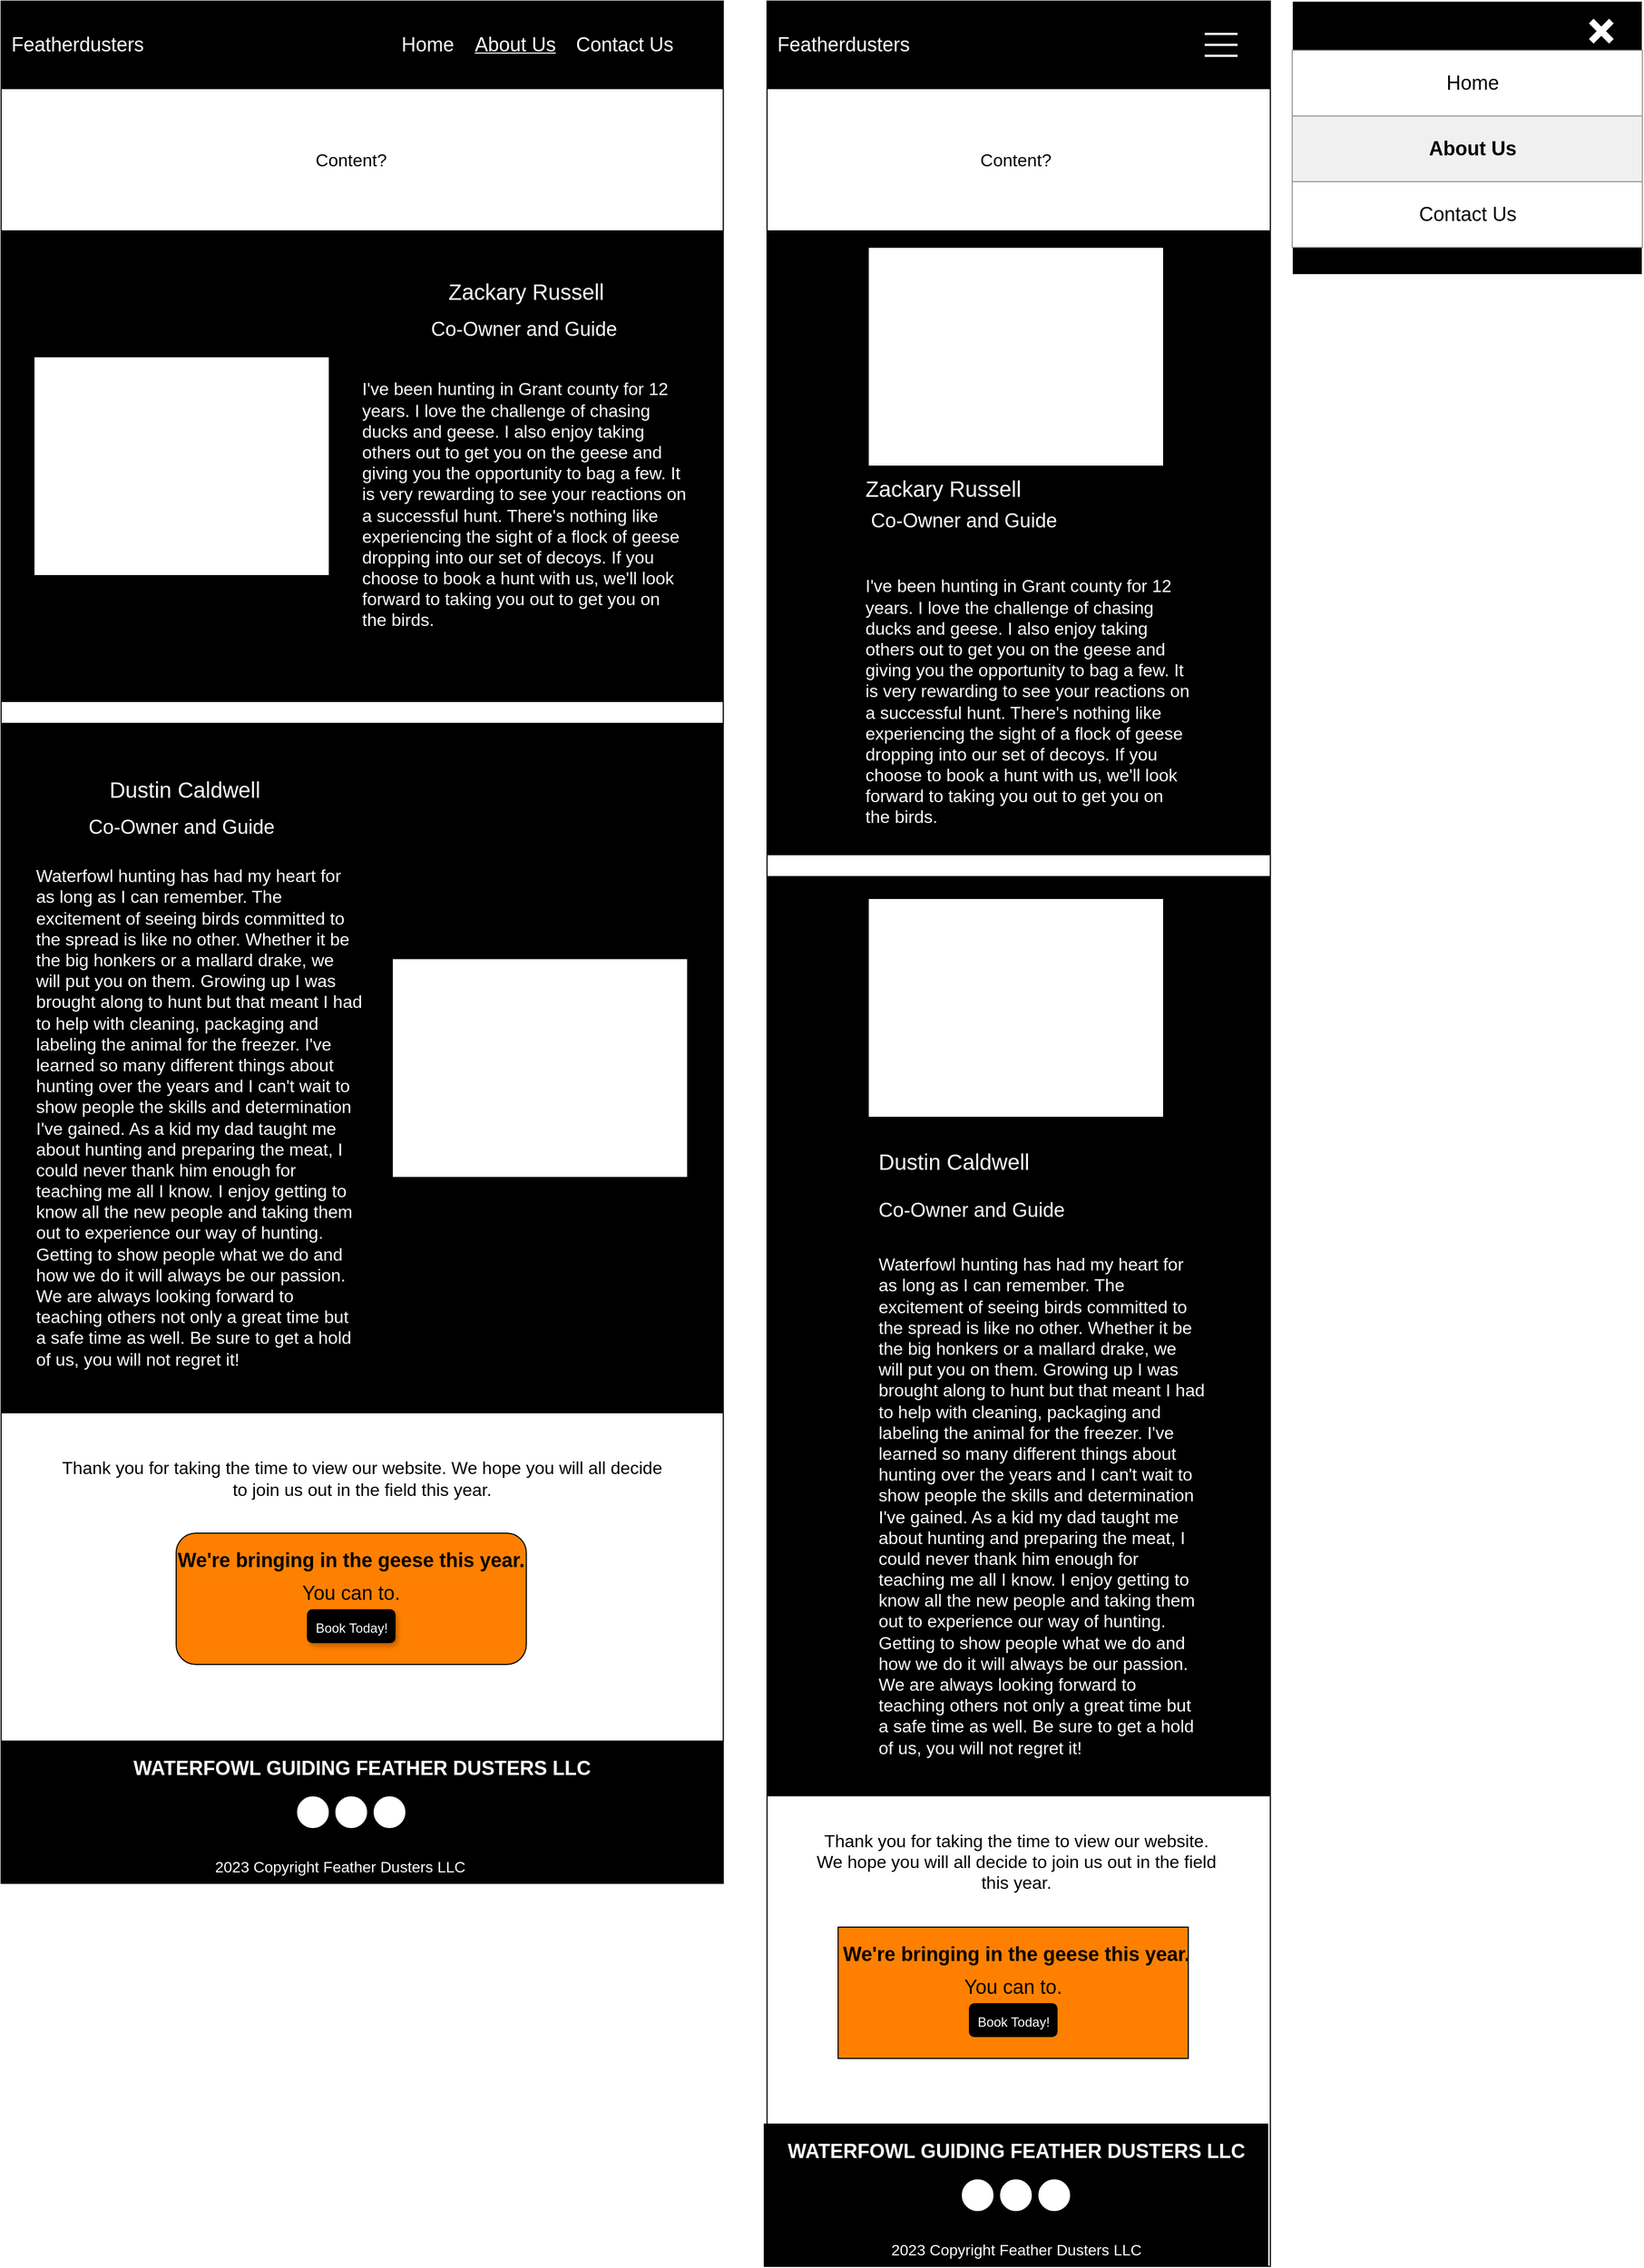 <mxfile>
    <diagram id="Bbpd87VAhFLo4x8QOv8R" name="Page-1">
        <mxGraphModel dx="2675" dy="1948" grid="1" gridSize="10" guides="1" tooltips="1" connect="1" arrows="1" fold="1" page="1" pageScale="1" pageWidth="850" pageHeight="1100" math="0" shadow="0">
            <root>
                <mxCell id="0"/>
                <mxCell id="1" parent="0"/>
                <mxCell id="2" value="" style="rounded=0;whiteSpace=wrap;html=1;strokeColor=#FFFFFF;fontSize=16;fontColor=#FFFFFF;fillColor=#000000;gradientColor=none;gradientDirection=radial;" vertex="1" parent="1">
                    <mxGeometry x="1210" y="40" width="320" height="250" as="geometry"/>
                </mxCell>
                <mxCell id="3" value="" style="rounded=0;whiteSpace=wrap;html=1;strokeColor=#999999;fontSize=16;fontColor=#FFFFFF;fillColor=#F0F0F0;gradientColor=none;gradientDirection=radial;" vertex="1" parent="1">
                    <mxGeometry x="1210" y="145" width="320" height="60" as="geometry"/>
                </mxCell>
                <mxCell id="4" value="" style="rounded=0;whiteSpace=wrap;html=1;strokeColor=#999999;fontSize=16;fontColor=#FFFFFF;fillColor=#FFFFFF;gradientColor=none;gradientDirection=radial;" vertex="1" parent="1">
                    <mxGeometry x="1210" y="85" width="320" height="60" as="geometry"/>
                </mxCell>
                <mxCell id="5" value="" style="rounded=0;whiteSpace=wrap;html=1;strokeColor=#999999;fontSize=16;fontColor=#FFFFFF;fillColor=#FFFFFF;gradientColor=none;gradientDirection=radial;" vertex="1" parent="1">
                    <mxGeometry x="1210" y="205" width="320" height="60" as="geometry"/>
                </mxCell>
                <mxCell id="6" value="" style="rounded=0;whiteSpace=wrap;html=1;" vertex="1" parent="1">
                    <mxGeometry x="30" y="40" width="660" height="1720" as="geometry"/>
                </mxCell>
                <mxCell id="7" value="" style="rounded=0;whiteSpace=wrap;html=1;fillColor=#000000;" vertex="1" parent="1">
                    <mxGeometry x="30" y="40" width="660" height="80" as="geometry"/>
                </mxCell>
                <mxCell id="8" value="&lt;font color=&quot;#ffffff&quot;&gt;&lt;font style=&quot;font-size: 18px;&quot;&gt;Featherdusters&lt;/font&gt;&lt;br&gt;&lt;/font&gt;" style="text;html=1;strokeColor=none;fillColor=none;align=center;verticalAlign=middle;whiteSpace=wrap;rounded=0;" vertex="1" parent="1">
                    <mxGeometry x="70" y="65" width="60" height="30" as="geometry"/>
                </mxCell>
                <mxCell id="9" value="&lt;font size=&quot;1&quot; style=&quot;&quot;&gt;&lt;span style=&quot;font-size: 18px;&quot;&gt;Home&lt;/span&gt;&lt;/font&gt;" style="text;html=1;strokeColor=none;fillColor=none;align=center;verticalAlign=middle;whiteSpace=wrap;rounded=0;fontColor=#FFFFFF;" vertex="1" parent="1">
                    <mxGeometry x="390" y="65" width="60" height="30" as="geometry"/>
                </mxCell>
                <mxCell id="10" value="&lt;font style=&quot;font-size: 18px;&quot;&gt;&lt;u&gt;About Us&lt;/u&gt;&lt;/font&gt;" style="text;html=1;strokeColor=none;fillColor=none;align=center;verticalAlign=middle;whiteSpace=wrap;rounded=0;fontColor=#FFFFFF;" vertex="1" parent="1">
                    <mxGeometry x="460" y="65" width="80" height="30" as="geometry"/>
                </mxCell>
                <mxCell id="11" value="&lt;font style=&quot;font-size: 18px;&quot;&gt;Contact Us&lt;/font&gt;" style="text;html=1;strokeColor=none;fillColor=none;align=center;verticalAlign=middle;whiteSpace=wrap;rounded=0;fontColor=#FFFFFF;" vertex="1" parent="1">
                    <mxGeometry x="550" y="65" width="100" height="30" as="geometry"/>
                </mxCell>
                <mxCell id="12" value="&lt;font style=&quot;font-size: 16px;&quot;&gt;Content?&lt;/font&gt;" style="text;html=1;strokeColor=none;fillColor=none;align=center;verticalAlign=middle;whiteSpace=wrap;rounded=0;" vertex="1" parent="1">
                    <mxGeometry x="65" y="120" width="570" height="130" as="geometry"/>
                </mxCell>
                <mxCell id="13" value="" style="rounded=0;whiteSpace=wrap;html=1;fontSize=16;fillColor=#000000;" vertex="1" parent="1">
                    <mxGeometry x="30" y="250" width="660" height="430" as="geometry"/>
                </mxCell>
                <mxCell id="32" value="" style="rounded=0;whiteSpace=wrap;html=1;" vertex="1" parent="1">
                    <mxGeometry x="730" y="40" width="460" height="2070" as="geometry"/>
                </mxCell>
                <mxCell id="33" value="" style="rounded=0;whiteSpace=wrap;html=1;fillColor=#000000;" vertex="1" parent="1">
                    <mxGeometry x="730" y="40" width="460" height="80" as="geometry"/>
                </mxCell>
                <mxCell id="34" value="&lt;font color=&quot;#ffffff&quot;&gt;&lt;font style=&quot;font-size: 18px;&quot;&gt;Featherdusters&lt;/font&gt;&lt;br&gt;&lt;/font&gt;" style="text;html=1;strokeColor=none;fillColor=none;align=center;verticalAlign=middle;whiteSpace=wrap;rounded=0;" vertex="1" parent="1">
                    <mxGeometry x="770" y="65" width="60" height="30" as="geometry"/>
                </mxCell>
                <mxCell id="35" value="&lt;font size=&quot;1&quot; color=&quot;#000000&quot; style=&quot;&quot;&gt;&lt;span style=&quot;font-size: 18px;&quot;&gt;Home&lt;/span&gt;&lt;/font&gt;" style="text;html=1;strokeColor=none;fillColor=none;align=center;verticalAlign=middle;whiteSpace=wrap;rounded=0;fontColor=#FFFFFF;" vertex="1" parent="1">
                    <mxGeometry x="1260" y="100" width="230" height="30" as="geometry"/>
                </mxCell>
                <mxCell id="36" value="&lt;font color=&quot;#000000&quot; style=&quot;font-size: 18px;&quot;&gt;&lt;b&gt;About Us&lt;/b&gt;&lt;/font&gt;" style="text;html=1;strokeColor=none;fillColor=none;align=center;verticalAlign=middle;whiteSpace=wrap;rounded=0;fontColor=#FFFFFF;" vertex="1" parent="1">
                    <mxGeometry x="1250" y="150" width="250" height="50" as="geometry"/>
                </mxCell>
                <mxCell id="37" value="&lt;font color=&quot;#000000&quot; style=&quot;font-size: 18px;&quot;&gt;Contact Us&lt;/font&gt;" style="text;html=1;strokeColor=none;fillColor=none;align=center;verticalAlign=middle;whiteSpace=wrap;rounded=0;fontColor=#FFFFFF;" vertex="1" parent="1">
                    <mxGeometry x="1317.5" y="220" width="105" height="30" as="geometry"/>
                </mxCell>
                <mxCell id="38" value="&lt;font style=&quot;font-size: 16px;&quot;&gt;Content?&lt;/font&gt;" style="text;html=1;strokeColor=none;fillColor=none;align=center;verticalAlign=middle;whiteSpace=wrap;rounded=0;" vertex="1" parent="1">
                    <mxGeometry x="765" y="120" width="385" height="130" as="geometry"/>
                </mxCell>
                <mxCell id="39" value="" style="rounded=0;whiteSpace=wrap;html=1;fontSize=16;fillColor=#000000;" vertex="1" parent="1">
                    <mxGeometry x="730" y="250" width="460" height="570" as="geometry"/>
                </mxCell>
                <mxCell id="46" value="&lt;font style=&quot;font-size: 16px;&quot;&gt;2023 Copyright Feather Dusters LLC&lt;/font&gt;" style="text;html=1;strokeColor=none;fillColor=none;align=center;verticalAlign=middle;whiteSpace=wrap;rounded=0;fontSize=12;fontColor=#FFFFFF;" vertex="1" parent="1">
                    <mxGeometry x="727.5" y="1910" width="460" height="30" as="geometry"/>
                </mxCell>
                <mxCell id="47" value="Thank you for taking the time to view our website. We hope you will all decide to join us out in the field this year." style="text;html=1;strokeColor=none;fillColor=none;align=center;verticalAlign=middle;whiteSpace=wrap;rounded=0;fontSize=16;" vertex="1" parent="1">
                    <mxGeometry x="767.5" y="1680" width="380" height="120" as="geometry"/>
                </mxCell>
                <mxCell id="48" value="" style="rounded=0;whiteSpace=wrap;html=1;fontSize=16;fillColor=#FF8000;" vertex="1" parent="1">
                    <mxGeometry x="795" y="1800" width="320" height="120" as="geometry"/>
                </mxCell>
                <mxCell id="49" value="&lt;font style=&quot;font-size: 18px;&quot;&gt;&lt;b&gt;We're bringing in the geese this year.&lt;/b&gt;&lt;/font&gt;" style="text;html=1;strokeColor=none;fillColor=none;align=center;verticalAlign=middle;whiteSpace=wrap;rounded=0;fontSize=16;" vertex="1" parent="1">
                    <mxGeometry x="797.5" y="1810" width="320" height="30" as="geometry"/>
                </mxCell>
                <mxCell id="50" value="&lt;font style=&quot;font-size: 18px;&quot;&gt;You can to.&lt;/font&gt;" style="text;html=1;strokeColor=none;fillColor=none;align=center;verticalAlign=middle;whiteSpace=wrap;rounded=0;fontSize=16;" vertex="1" parent="1">
                    <mxGeometry x="820" y="1840" width="270" height="30" as="geometry"/>
                </mxCell>
                <mxCell id="51" value="" style="rounded=1;whiteSpace=wrap;html=1;fontSize=16;fillColor=#000000;gradientColor=none;gradientDirection=radial;" vertex="1" parent="1">
                    <mxGeometry x="915" y="1870" width="80" height="30" as="geometry"/>
                </mxCell>
                <mxCell id="52" value="&lt;font style=&quot;font-size: 12px;&quot; color=&quot;#ffffff&quot;&gt;Book Today!&lt;/font&gt;" style="text;html=1;strokeColor=none;fillColor=none;align=center;verticalAlign=middle;whiteSpace=wrap;rounded=0;fontSize=16;" vertex="1" parent="1">
                    <mxGeometry x="917.5" y="1880" width="75" height="10" as="geometry"/>
                </mxCell>
                <mxCell id="53" value="" style="rounded=0;whiteSpace=wrap;html=1;fontSize=12;fontColor=#FFFFFF;fillColor=#000000;gradientColor=none;gradientDirection=radial;" vertex="1" parent="1">
                    <mxGeometry x="727.5" y="1980" width="460" height="130" as="geometry"/>
                </mxCell>
                <mxCell id="54" value="&lt;font style=&quot;font-size: 18px;&quot;&gt;&lt;b&gt;WATERFOWL GUIDING FEATHER DUSTERS LLC&lt;/b&gt;&lt;/font&gt;" style="text;html=1;strokeColor=none;fillColor=none;align=center;verticalAlign=middle;whiteSpace=wrap;rounded=0;fontSize=12;fontColor=#FFFFFF;" vertex="1" parent="1">
                    <mxGeometry x="727.5" y="1990" width="460" height="30" as="geometry"/>
                </mxCell>
                <mxCell id="55" value="" style="ellipse;whiteSpace=wrap;html=1;aspect=fixed;fontSize=12;fontColor=#FFFFFF;fillColor=#FFFFFF;gradientColor=none;gradientDirection=radial;" vertex="1" parent="1">
                    <mxGeometry x="942.5" y="2030" width="30" height="30" as="geometry"/>
                </mxCell>
                <mxCell id="56" value="" style="ellipse;whiteSpace=wrap;html=1;aspect=fixed;fontSize=12;fontColor=#FFFFFF;fillColor=#FFFFFF;gradientColor=none;gradientDirection=radial;" vertex="1" parent="1">
                    <mxGeometry x="907.5" y="2030" width="30" height="30" as="geometry"/>
                </mxCell>
                <mxCell id="57" value="" style="ellipse;whiteSpace=wrap;html=1;aspect=fixed;fontSize=12;fontColor=#FFFFFF;fillColor=#FFFFFF;gradientColor=none;gradientDirection=radial;" vertex="1" parent="1">
                    <mxGeometry x="977.5" y="2030" width="30" height="30" as="geometry"/>
                </mxCell>
                <mxCell id="58" value="&lt;font style=&quot;font-size: 14px;&quot;&gt;2023 Copyright Feather Dusters LLC&lt;/font&gt;" style="text;html=1;strokeColor=none;fillColor=none;align=center;verticalAlign=middle;whiteSpace=wrap;rounded=0;fontSize=12;fontColor=#FFFFFF;" vertex="1" parent="1">
                    <mxGeometry x="727.5" y="2080" width="460" height="30" as="geometry"/>
                </mxCell>
                <mxCell id="59" value="" style="line;strokeWidth=2;html=1;fontSize=16;fontColor=#FFFFFF;fillColor=#FFFFFF;gradientColor=none;gradientDirection=radial;strokeColor=#FFFFFF;" vertex="1" parent="1">
                    <mxGeometry x="1130" y="75" width="30" height="10" as="geometry"/>
                </mxCell>
                <mxCell id="60" value="" style="line;strokeWidth=2;html=1;fontSize=16;fontColor=#FFFFFF;fillColor=#FFFFFF;gradientColor=none;gradientDirection=radial;strokeColor=#FFFFFF;" vertex="1" parent="1">
                    <mxGeometry x="1130" y="85" width="30" height="10" as="geometry"/>
                </mxCell>
                <mxCell id="61" value="" style="line;strokeWidth=2;html=1;fontSize=16;fontColor=#FFFFFF;fillColor=#FFFFFF;gradientColor=none;gradientDirection=radial;strokeColor=#FFFFFF;" vertex="1" parent="1">
                    <mxGeometry x="1130" y="65" width="30" height="10" as="geometry"/>
                </mxCell>
                <mxCell id="62" value="" style="shape=cross;whiteSpace=wrap;html=1;strokeColor=#FFFFFF;fontSize=16;fontColor=#FFFFFF;fillColor=#FFFFFF;gradientColor=none;gradientDirection=radial;rotation=45;" vertex="1" parent="1">
                    <mxGeometry x="1480" y="55" width="25" height="25" as="geometry"/>
                </mxCell>
                <mxCell id="63" value="" style="rounded=0;whiteSpace=wrap;html=1;" vertex="1" parent="1">
                    <mxGeometry x="60" y="365" width="270" height="200" as="geometry"/>
                </mxCell>
                <mxCell id="79" value="&lt;font color=&quot;#ffffff&quot; style=&quot;font-size: 20px;&quot;&gt;Zackary Russell&lt;/font&gt;" style="text;html=1;strokeColor=none;fillColor=none;align=center;verticalAlign=middle;whiteSpace=wrap;rounded=0;fontSize=16;" vertex="1" parent="1">
                    <mxGeometry x="390" y="290" width="240" height="30" as="geometry"/>
                </mxCell>
                <mxCell id="80" value="&lt;font color=&quot;#ffffff&quot; style=&quot;font-size: 18px;&quot;&gt;Co-Owner and Guide&lt;/font&gt;&lt;span style=&quot;color: rgba(0, 0, 0, 0); font-family: monospace; font-size: 0px; text-align: start;&quot;&gt;%3CmxGraphModel%3E%3Croot%3E%3CmxCell%20id%3D%220%22%2F%3E%3CmxCell%20id%3D%221%22%20parent%3D%220%22%2F%3E%3CmxCell%20id%3D%222%22%20value%3D%22%26lt%3Bfont%20color%3D%26quot%3B%23ffffff%26quot%3B%20style%3D%26quot%3Bfont-size%3A%2020px%3B%26quot%3B%26gt%3BZackary%20Russell%26lt%3B%2Ffont%26gt%3B%22%20style%3D%22text%3Bhtml%3D1%3BstrokeColor%3Dnone%3BfillColor%3Dnone%3Balign%3Dcenter%3BverticalAlign%3Dmiddle%3BwhiteSpace%3Dwrap%3Brounded%3D0%3BfontSize%3D16%3B%22%20vertex%3D%221%22%20parent%3D%221%22%3E%3CmxGeometry%20x%3D%22390%22%20y%3D%22290%22%20width%3D%22240%22%20height%3D%2230%22%20as%3D%22geometry%22%2F%3E%3C%2FmxCell%3E%3C%2Froot%3E%3C%2FmxGraphModel%3E&lt;/span&gt;" style="text;html=1;strokeColor=none;fillColor=none;align=center;verticalAlign=middle;whiteSpace=wrap;rounded=0;fontSize=16;" vertex="1" parent="1">
                    <mxGeometry x="387.5" y="325" width="240" height="30" as="geometry"/>
                </mxCell>
                <mxCell id="81" value="&lt;span style=&quot;font-family: Nunito, sans-serif;&quot;&gt;&lt;font color=&quot;#ffffff&quot; style=&quot;font-size: 16px;&quot;&gt;I've been hunting in Grant county for 12 years. I love the challenge of chasing ducks and geese. I also enjoy taking others out to get you on the geese and giving you the opportunity to bag a few. It is very rewarding to see your reactions on a successful hunt. There's nothing like experiencing the sight of a flock of geese dropping into our set of decoys. If you choose to book a hunt with us, we'll look forward to taking you out to get you on the birds.&lt;/font&gt;&lt;/span&gt;" style="text;html=1;strokeColor=none;fillColor=none;align=left;verticalAlign=middle;whiteSpace=wrap;rounded=0;fontSize=16;" vertex="1" parent="1">
                    <mxGeometry x="357.5" y="370" width="300" height="260" as="geometry"/>
                </mxCell>
                <mxCell id="82" value="" style="rounded=0;whiteSpace=wrap;html=1;fontSize=16;fillColor=#000000;" vertex="1" parent="1">
                    <mxGeometry x="30" y="700" width="660" height="630" as="geometry"/>
                </mxCell>
                <mxCell id="83" value="" style="rounded=0;whiteSpace=wrap;html=1;" vertex="1" parent="1">
                    <mxGeometry x="387.5" y="915" width="270" height="200" as="geometry"/>
                </mxCell>
                <mxCell id="84" value="&lt;font color=&quot;#ffffff&quot; style=&quot;font-size: 20px;&quot;&gt;Dustin Caldwell&lt;/font&gt;" style="text;html=1;strokeColor=none;fillColor=none;align=center;verticalAlign=middle;whiteSpace=wrap;rounded=0;fontSize=16;" vertex="1" parent="1">
                    <mxGeometry x="77.5" y="745" width="240" height="30" as="geometry"/>
                </mxCell>
                <mxCell id="85" value="&lt;font color=&quot;#ffffff&quot; style=&quot;font-size: 18px;&quot;&gt;Co-Owner and Guide&lt;/font&gt;&lt;span style=&quot;color: rgba(0, 0, 0, 0); font-family: monospace; font-size: 0px; text-align: start;&quot;&gt;%3CmxGraphModel%3E%3Croot%3E%3CmxCell%20id%3D%220%22%2F%3E%3CmxCell%20id%3D%221%22%20parent%3D%220%22%2F%3E%3CmxCell%20id%3D%222%22%20value%3D%22%26lt%3Bfont%20color%3D%26quot%3B%23ffffff%26quot%3B%20style%3D%26quot%3Bfont-size%3A%2020px%3B%26quot%3B%26gt%3BZackary%20Russell%26lt%3B%2Ffont%26gt%3B%22%20style%3D%22text%3Bhtml%3D1%3BstrokeColor%3Dnone%3BfillColor%3Dnone%3Balign%3Dcenter%3BverticalAlign%3Dmiddle%3BwhiteSpace%3Dwrap%3Brounded%3D0%3BfontSize%3D16%3B%22%20vertex%3D%221%22%20parent%3D%221%22%3E%3CmxGeometry%20x%3D%22390%22%20y%3D%22290%22%20width%3D%22240%22%20height%3D%2230%22%20as%3D%22geometry%22%2F%3E%3C%2FmxCell%3E%3C%2Froot%3E%3C%2FmxGraphModel%3E&lt;/span&gt;" style="text;html=1;strokeColor=none;fillColor=none;align=center;verticalAlign=middle;whiteSpace=wrap;rounded=0;fontSize=16;" vertex="1" parent="1">
                    <mxGeometry x="75" y="780" width="240" height="30" as="geometry"/>
                </mxCell>
                <mxCell id="86" value="&lt;div style=&quot;&quot;&gt;&lt;span style=&quot;font-family: Nunito, sans-serif;&quot;&gt;&lt;font style=&quot;&quot; color=&quot;#ffffff&quot;&gt;Waterfowl hunting has had my heart for as long as I can remember. The excitement of seeing birds committed to the spread is like no other. Whether it be the big honkers or a mallard drake, we will put you on them. Growing up I was brought along to hunt but that meant I had to help with cleaning, packaging and labeling the animal for the freezer. I've learned so many different things about hunting over the years and I can't wait to show people the skills and determination I've gained. As a kid my dad taught me about hunting and preparing the meat, I could never thank him enough for teaching me all I know. I enjoy getting to know all the new people and taking them out to experience our way of hunting. Getting to show people what we do and how we do it will always be our passion. We are always looking forward to teaching others not only a great time but a safe time as well. Be sure to get a hold of us, you will not regret it!&lt;/font&gt;&lt;/span&gt;&lt;/div&gt;" style="text;html=1;strokeColor=none;fillColor=none;align=left;verticalAlign=middle;whiteSpace=wrap;rounded=0;fontSize=16;" vertex="1" parent="1">
                    <mxGeometry x="60" y="760" width="300" height="600" as="geometry"/>
                </mxCell>
                <mxCell id="87" value="Thank you for taking the time to view our website. We hope you will all decide to join us out in the field this year." style="text;html=1;strokeColor=none;fillColor=none;align=center;verticalAlign=middle;whiteSpace=wrap;rounded=0;fontSize=16;" vertex="1" parent="1">
                    <mxGeometry x="80" y="1330" width="560" height="120" as="geometry"/>
                </mxCell>
                <mxCell id="88" value="" style="rounded=1;whiteSpace=wrap;html=1;fontSize=16;fillColor=#FF8000;" vertex="1" parent="1">
                    <mxGeometry x="190" y="1440" width="320" height="120" as="geometry"/>
                </mxCell>
                <mxCell id="89" value="&lt;font style=&quot;font-size: 18px;&quot;&gt;&lt;b&gt;We're bringing in the geese this year.&lt;/b&gt;&lt;/font&gt;" style="text;html=1;strokeColor=none;fillColor=none;align=center;verticalAlign=middle;whiteSpace=wrap;rounded=0;fontSize=16;" vertex="1" parent="1">
                    <mxGeometry x="190" y="1450" width="320" height="30" as="geometry"/>
                </mxCell>
                <mxCell id="90" value="&lt;font style=&quot;font-size: 18px;&quot;&gt;You can to.&lt;/font&gt;" style="text;html=1;strokeColor=none;fillColor=none;align=center;verticalAlign=middle;whiteSpace=wrap;rounded=0;fontSize=16;" vertex="1" parent="1">
                    <mxGeometry x="215" y="1480" width="270" height="30" as="geometry"/>
                </mxCell>
                <mxCell id="91" value="" style="rounded=1;whiteSpace=wrap;html=1;fontSize=16;fillColor=#000000;gradientColor=none;gradientDirection=radial;shadow=1;" vertex="1" parent="1">
                    <mxGeometry x="310" y="1510" width="80" height="30" as="geometry"/>
                </mxCell>
                <mxCell id="92" value="&lt;font style=&quot;font-size: 12px;&quot; color=&quot;#ffffff&quot;&gt;Book Today!&lt;/font&gt;" style="text;html=1;strokeColor=none;fillColor=none;align=center;verticalAlign=middle;whiteSpace=wrap;rounded=0;fontSize=16;" vertex="1" parent="1">
                    <mxGeometry x="312.5" y="1520" width="75" height="10" as="geometry"/>
                </mxCell>
                <mxCell id="93" value="" style="rounded=0;whiteSpace=wrap;html=1;fontSize=12;fontColor=#FFFFFF;fillColor=#000000;gradientColor=none;gradientDirection=radial;" vertex="1" parent="1">
                    <mxGeometry x="30" y="1630" width="660" height="130" as="geometry"/>
                </mxCell>
                <mxCell id="94" value="&lt;font style=&quot;font-size: 18px;&quot;&gt;&lt;b&gt;WATERFOWL GUIDING FEATHER DUSTERS LLC&lt;/b&gt;&lt;/font&gt;" style="text;html=1;strokeColor=none;fillColor=none;align=center;verticalAlign=middle;whiteSpace=wrap;rounded=0;fontSize=12;fontColor=#FFFFFF;" vertex="1" parent="1">
                    <mxGeometry x="80" y="1640" width="560" height="30" as="geometry"/>
                </mxCell>
                <mxCell id="95" value="" style="ellipse;whiteSpace=wrap;html=1;aspect=fixed;fontSize=12;fontColor=#FFFFFF;fillColor=#FFFFFF;gradientColor=none;gradientDirection=radial;" vertex="1" parent="1">
                    <mxGeometry x="300" y="1680" width="30" height="30" as="geometry"/>
                </mxCell>
                <mxCell id="96" value="" style="ellipse;whiteSpace=wrap;html=1;aspect=fixed;fontSize=12;fontColor=#FFFFFF;fillColor=#FFFFFF;gradientColor=none;gradientDirection=radial;" vertex="1" parent="1">
                    <mxGeometry x="335" y="1680" width="30" height="30" as="geometry"/>
                </mxCell>
                <mxCell id="97" value="" style="ellipse;whiteSpace=wrap;html=1;aspect=fixed;fontSize=12;fontColor=#FFFFFF;fillColor=#FFFFFF;gradientColor=none;gradientDirection=radial;" vertex="1" parent="1">
                    <mxGeometry x="370" y="1680" width="30" height="30" as="geometry"/>
                </mxCell>
                <mxCell id="98" value="&lt;font style=&quot;font-size: 14px;&quot;&gt;2023 Copyright Feather Dusters LLC&lt;/font&gt;" style="text;html=1;strokeColor=none;fillColor=none;align=center;verticalAlign=middle;whiteSpace=wrap;rounded=0;fontSize=12;fontColor=#FFFFFF;" vertex="1" parent="1">
                    <mxGeometry x="60" y="1730" width="560" height="30" as="geometry"/>
                </mxCell>
                <mxCell id="99" value="" style="rounded=0;whiteSpace=wrap;html=1;" vertex="1" parent="1">
                    <mxGeometry x="822.5" y="265" width="270" height="200" as="geometry"/>
                </mxCell>
                <mxCell id="100" value="&lt;font color=&quot;#ffffff&quot; style=&quot;font-size: 20px;&quot;&gt;Zackary Russell&lt;/font&gt;" style="text;html=1;strokeColor=none;fillColor=none;align=left;verticalAlign=middle;whiteSpace=wrap;rounded=0;fontSize=16;" vertex="1" parent="1">
                    <mxGeometry x="817.5" y="470" width="240" height="30" as="geometry"/>
                </mxCell>
                <mxCell id="101" value="&lt;font color=&quot;#ffffff&quot; style=&quot;font-size: 18px;&quot;&gt;Co-Owner and Guide&lt;/font&gt;&lt;span style=&quot;color: rgba(0, 0, 0, 0); font-family: monospace; font-size: 0px;&quot;&gt;%3CmxGraphModel%3E%3Croot%3E%3CmxCell%20id%3D%220%22%2F%3E%3CmxCell%20id%3D%221%22%20parent%3D%220%22%2F%3E%3CmxCell%20id%3D%222%22%20value%3D%22%26lt%3Bfont%20color%3D%26quot%3B%23ffffff%26quot%3B%20style%3D%26quot%3Bfont-size%3A%2020px%3B%26quot%3B%26gt%3BZackary%20Russell%26lt%3B%2Ffont%26gt%3B%22%20style%3D%22text%3Bhtml%3D1%3BstrokeColor%3Dnone%3BfillColor%3Dnone%3Balign%3Dcenter%3BverticalAlign%3Dmiddle%3BwhiteSpace%3Dwrap%3Brounded%3D0%3BfontSize%3D16%3B%22%20vertex%3D%221%22%20parent%3D%221%22%3E%3CmxGeometry%20x%3D%22390%22%20y%3D%22290%22%20width%3D%22240%22%20height%3D%2230%22%20as%3D%22geometry%22%2F%3E%3C%2FmxCell%3E%3C%2Froot%3E%3C%2FmxGraphModel%3E&lt;/span&gt;" style="text;html=1;strokeColor=none;fillColor=none;align=left;verticalAlign=middle;whiteSpace=wrap;rounded=0;fontSize=16;" vertex="1" parent="1">
                    <mxGeometry x="822.5" y="500" width="240" height="30" as="geometry"/>
                </mxCell>
                <mxCell id="102" value="&lt;span style=&quot;font-family: Nunito, sans-serif;&quot;&gt;&lt;font color=&quot;#ffffff&quot; style=&quot;font-size: 16px;&quot;&gt;I've been hunting in Grant county for 12 years. I love the challenge of chasing ducks and geese. I also enjoy taking others out to get you on the geese and giving you the opportunity to bag a few. It is very rewarding to see your reactions on a successful hunt. There's nothing like experiencing the sight of a flock of geese dropping into our set of decoys. If you choose to book a hunt with us, we'll look forward to taking you out to get you on the birds.&lt;/font&gt;&lt;/span&gt;" style="text;html=1;strokeColor=none;fillColor=none;align=left;verticalAlign=middle;whiteSpace=wrap;rounded=0;fontSize=16;" vertex="1" parent="1">
                    <mxGeometry x="817.5" y="550" width="300" height="260" as="geometry"/>
                </mxCell>
                <mxCell id="103" value="" style="rounded=0;whiteSpace=wrap;html=1;fontSize=16;fillColor=#000000;" vertex="1" parent="1">
                    <mxGeometry x="730" y="840" width="460" height="840" as="geometry"/>
                </mxCell>
                <mxCell id="104" value="" style="rounded=0;whiteSpace=wrap;html=1;" vertex="1" parent="1">
                    <mxGeometry x="822.5" y="860" width="270" height="200" as="geometry"/>
                </mxCell>
                <mxCell id="105" value="&lt;font color=&quot;#ffffff&quot; style=&quot;font-size: 20px;&quot;&gt;Dustin Caldwell&lt;/font&gt;" style="text;html=1;strokeColor=none;fillColor=none;align=left;verticalAlign=middle;whiteSpace=wrap;rounded=0;fontSize=16;" vertex="1" parent="1">
                    <mxGeometry x="830" y="1085" width="240" height="30" as="geometry"/>
                </mxCell>
                <mxCell id="106" value="&lt;font color=&quot;#ffffff&quot; style=&quot;font-size: 18px;&quot;&gt;Co-Owner and Guide&lt;/font&gt;&lt;span style=&quot;color: rgba(0, 0, 0, 0); font-family: monospace; font-size: 0px;&quot;&gt;%3CmxGraphModel%3E%3Croot%3E%3CmxCell%20id%3D%220%22%2F%3E%3CmxCell%20id%3D%221%22%20parent%3D%220%22%2F%3E%3CmxCell%20id%3D%222%22%20value%3D%22%26lt%3Bfont%20color%3D%26quot%3B%23ffffff%26quot%3B%20style%3D%26quot%3Bfont-size%3A%2020px%3B%26quot%3B%26gt%3BZackary%20Russell%26lt%3B%2Ffont%26gt%3B%22%20style%3D%22text%3Bhtml%3D1%3BstrokeColor%3Dnone%3BfillColor%3Dnone%3Balign%3Dcenter%3BverticalAlign%3Dmiddle%3BwhiteSpace%3Dwrap%3Brounded%3D0%3BfontSize%3D16%3B%22%20vertex%3D%221%22%20parent%3D%221%22%3E%3CmxGeometry%20x%3D%22390%22%20y%3D%22290%22%20width%3D%22240%22%20height%3D%2230%22%20as%3D%22geometry%22%2F%3E%3C%2FmxCell%3E%3C%2Froot%3E%3C%2FmxGraphModel%3E&lt;/span&gt;" style="text;html=1;strokeColor=none;fillColor=none;align=left;verticalAlign=middle;whiteSpace=wrap;rounded=0;fontSize=16;" vertex="1" parent="1">
                    <mxGeometry x="830" y="1130" width="240" height="30" as="geometry"/>
                </mxCell>
                <mxCell id="107" value="&lt;div style=&quot;&quot;&gt;&lt;span style=&quot;font-family: Nunito, sans-serif;&quot;&gt;&lt;font style=&quot;&quot; color=&quot;#ffffff&quot;&gt;Waterfowl hunting has had my heart for as long as I can remember. The excitement of seeing birds committed to the spread is like no other. Whether it be the big honkers or a mallard drake, we will put you on them. Growing up I was brought along to hunt but that meant I had to help with cleaning, packaging and labeling the animal for the freezer. I've learned so many different things about hunting over the years and I can't wait to show people the skills and determination I've gained. As a kid my dad taught me about hunting and preparing the meat, I could never thank him enough for teaching me all I know. I enjoy getting to know all the new people and taking them out to experience our way of hunting. Getting to show people what we do and how we do it will always be our passion. We are always looking forward to teaching others not only a great time but a safe time as well. Be sure to get a hold of us, you will not regret it!&lt;/font&gt;&lt;/span&gt;&lt;/div&gt;" style="text;html=1;strokeColor=none;fillColor=none;align=left;verticalAlign=middle;whiteSpace=wrap;rounded=0;fontSize=16;" vertex="1" parent="1">
                    <mxGeometry x="830" y="1170" width="300" height="490" as="geometry"/>
                </mxCell>
            </root>
        </mxGraphModel>
    </diagram>
</mxfile>
